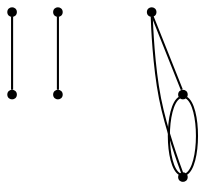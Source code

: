 graph {
  node [shape=point,comment="{\"directed\":false,\"doi\":\"10.1007/978-3-030-68766-3_1\",\"figure\":\"? (5)\"}"]

  v0 [pos="1530.2791811450998,1570.4714686206457"]
  v1 [pos="1332.280999891924,1570.4714686206457"]
  v2 [pos="1530.2791811450998,1676.7559170175819"]
  v3 [pos="1332.280999891924,1676.7559170175819"]
  v4 [pos="1332.280999891924,1756.4676000366862"]
  v5 [pos="1530.2791811450998,1809.6088068329404"]
  v6 [pos="1332.280999891924,1809.6088068329404"]

  v6 -- v5 [id="-2",pos="1332.280999891924,1809.6088068329404 958.8360789568804,1822.896079748794 958.8360789568804,1822.896079748794 958.8360789568804,1822.896079748794 959.6653991004965,1853.779832658226 959.6653991004965,1853.779832658226 959.6653991004965,1853.779832658226 1580.2851128227312,1854.609142637976 1580.2851128227312,1854.609142637976 1580.2851128227312,1854.609142637976 1579.4557926791151,1823.7211929444109 1579.4557926791151,1823.7211929444109 1579.4557926791151,1823.7211929444109 1530.2791811450998,1809.6088068329404 1530.2791811450998,1809.6088068329404 1530.2791811450998,1809.6088068329404"]
  v4 -- v6 [id="-3",pos="1332.280999891924,1756.4676000366862 958.8360789568804,1769.7550001278164 958.8360789568804,1769.7550001278164 958.8360789568804,1769.7550001278164 959.6653991004965,1795.4962935461936 959.6653991004965,1795.4962935461936 959.6653991004965,1795.4962935461936 1332.280999891924,1809.6088068329404 1332.280999891924,1809.6088068329404 1332.280999891924,1809.6088068329404"]
  v4 -- v5 [id="-4",pos="1332.280999891924,1756.4676000366862 1580.2851128227312,1769.7550001278164 1580.2851128227312,1769.7550001278164 1580.2851128227312,1769.7550001278164 1579.4557926791151,1795.4962935461936 1579.4557926791151,1795.4962935461936 1579.4557926791151,1795.4962935461936 1530.2791811450998,1809.6088068329404 1530.2791811450998,1809.6088068329404 1530.2791811450998,1809.6088068329404"]
  v3 -- v2 [id="-7",pos="1332.280999891924,1676.7559170175819 1530.2791811450998,1676.7559170175819 1530.2791811450998,1676.7559170175819 1530.2791811450998,1676.7559170175819"]
  v1 -- v0 [id="-9",pos="1332.280999891924,1570.4714686206457 1530.2791811450998,1570.4714686206457 1530.2791811450998,1570.4714686206457 1530.2791811450998,1570.4714686206457"]
  v6 -- v5 [id="-11",pos="1332.280999891924,1809.6088068329404 1530.2791811450998,1809.6088068329404 1530.2791811450998,1809.6088068329404 1530.2791811450998,1809.6088068329404"]
}